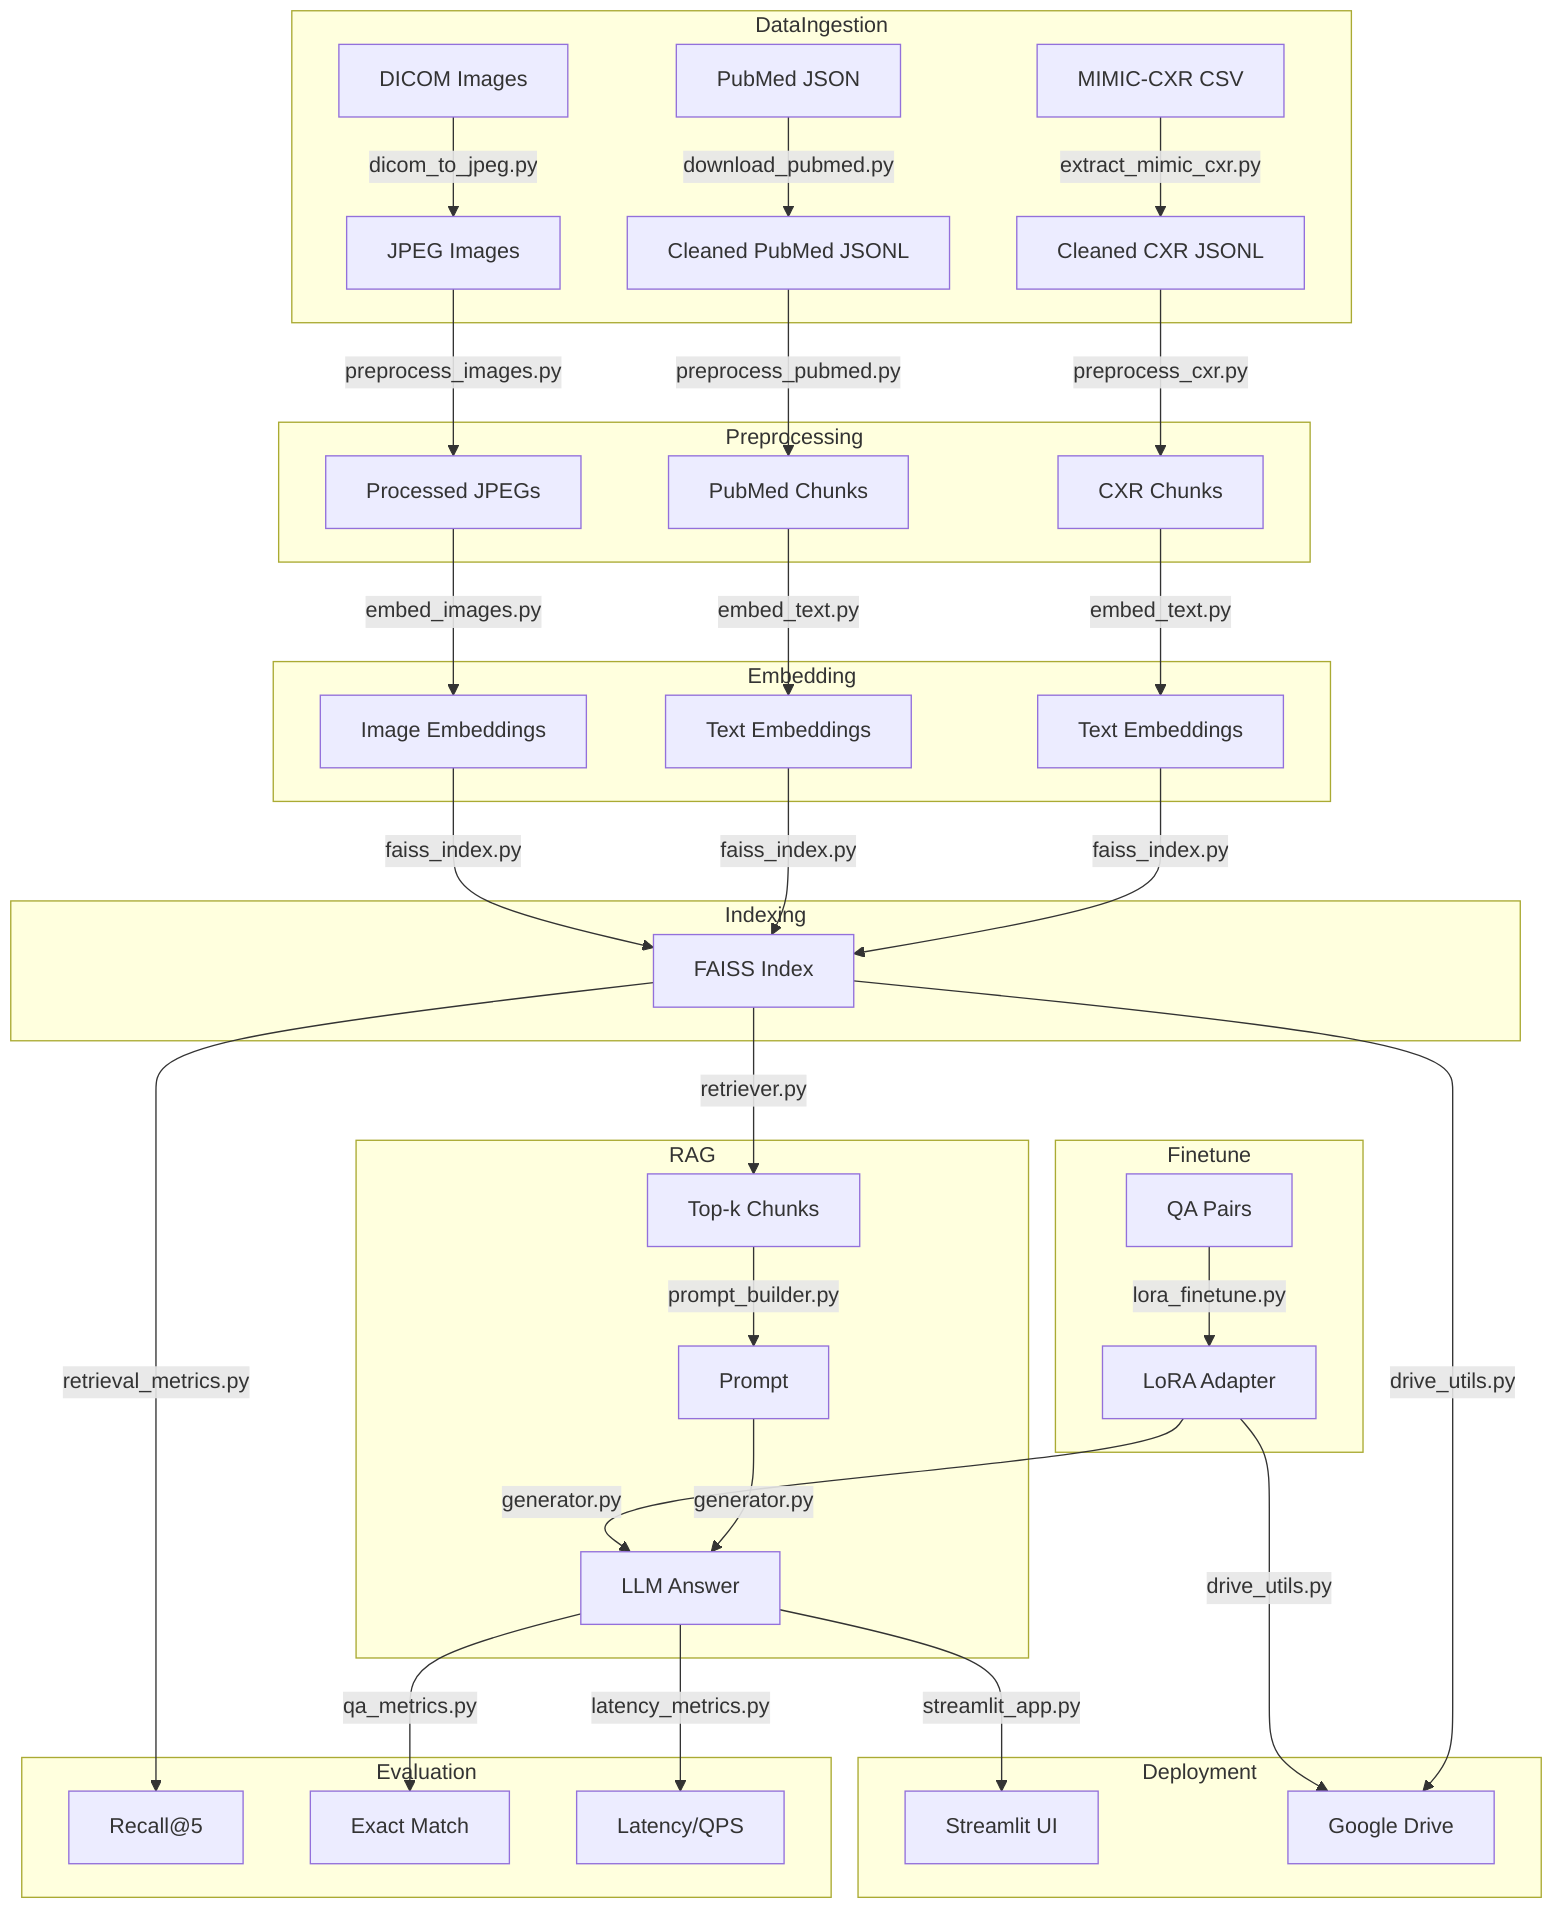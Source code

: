 flowchart TD
    subgraph DataIngestion
        A1["MIMIC-CXR CSV"] -->|extract_mimic_cxr.py| B1["Cleaned CXR JSONL"]
        A2["PubMed JSON"] -->|download_pubmed.py| B2["Cleaned PubMed JSONL"]
        A3["DICOM Images"] -->|dicom_to_jpeg.py| B3["JPEG Images"]
    end
    subgraph Preprocessing
        B1 -->|preprocess_cxr.py| C1["CXR Chunks"]
        B2 -->|preprocess_pubmed.py| C2["PubMed Chunks"]
        B3 -->|preprocess_images.py| C3["Processed JPEGs"]
    end
    subgraph Embedding
        C1 -->|embed_text.py| D1["Text Embeddings"]
        C2 -->|embed_text.py| D2["Text Embeddings"]
        C3 -->|embed_images.py| D3["Image Embeddings"]
    end
    subgraph Indexing
        D1 -->|faiss_index.py| E1["FAISS Index"]
        D2 -->|faiss_index.py| E1
        D3 -->|faiss_index.py| E1
    end
    subgraph RAG
        E1 -->|retriever.py| F1["Top-k Chunks"]
        F1 -->|prompt_builder.py| G1["Prompt"]
        G1 -->|generator.py| H1["LLM Answer"]
    end
    subgraph Finetune
        QA["QA Pairs"] -->|lora_finetune.py| LORA["LoRA Adapter"]
        LORA -->|generator.py| H1
    end
    subgraph Evaluation
        E1 -->|retrieval_metrics.py| M1["Recall@5"]
        H1 -->|qa_metrics.py| M2["Exact Match"]
        H1 -->|latency_metrics.py| M3["Latency/QPS"]
    end
    subgraph Deployment
        H1 -->|streamlit_app.py| UI["Streamlit UI"]
        E1 -->|drive_utils.py| GD["Google Drive"]
        LORA -->|drive_utils.py| GD
    end